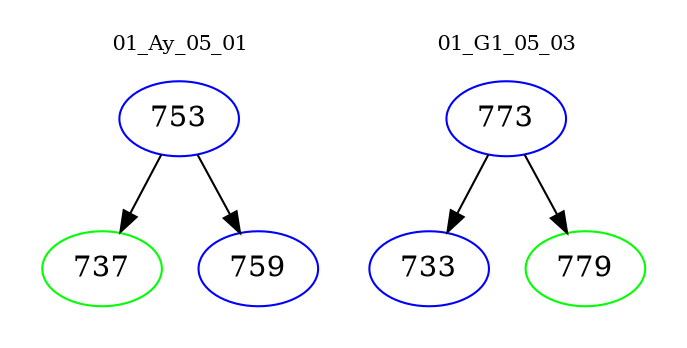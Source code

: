 digraph{
subgraph cluster_0 {
color = white
label = "01_Ay_05_01";
fontsize=10;
T0_753 [label="753", color="blue"]
T0_753 -> T0_737 [color="black"]
T0_737 [label="737", color="green"]
T0_753 -> T0_759 [color="black"]
T0_759 [label="759", color="blue"]
}
subgraph cluster_1 {
color = white
label = "01_G1_05_03";
fontsize=10;
T1_773 [label="773", color="blue"]
T1_773 -> T1_733 [color="black"]
T1_733 [label="733", color="blue"]
T1_773 -> T1_779 [color="black"]
T1_779 [label="779", color="green"]
}
}
